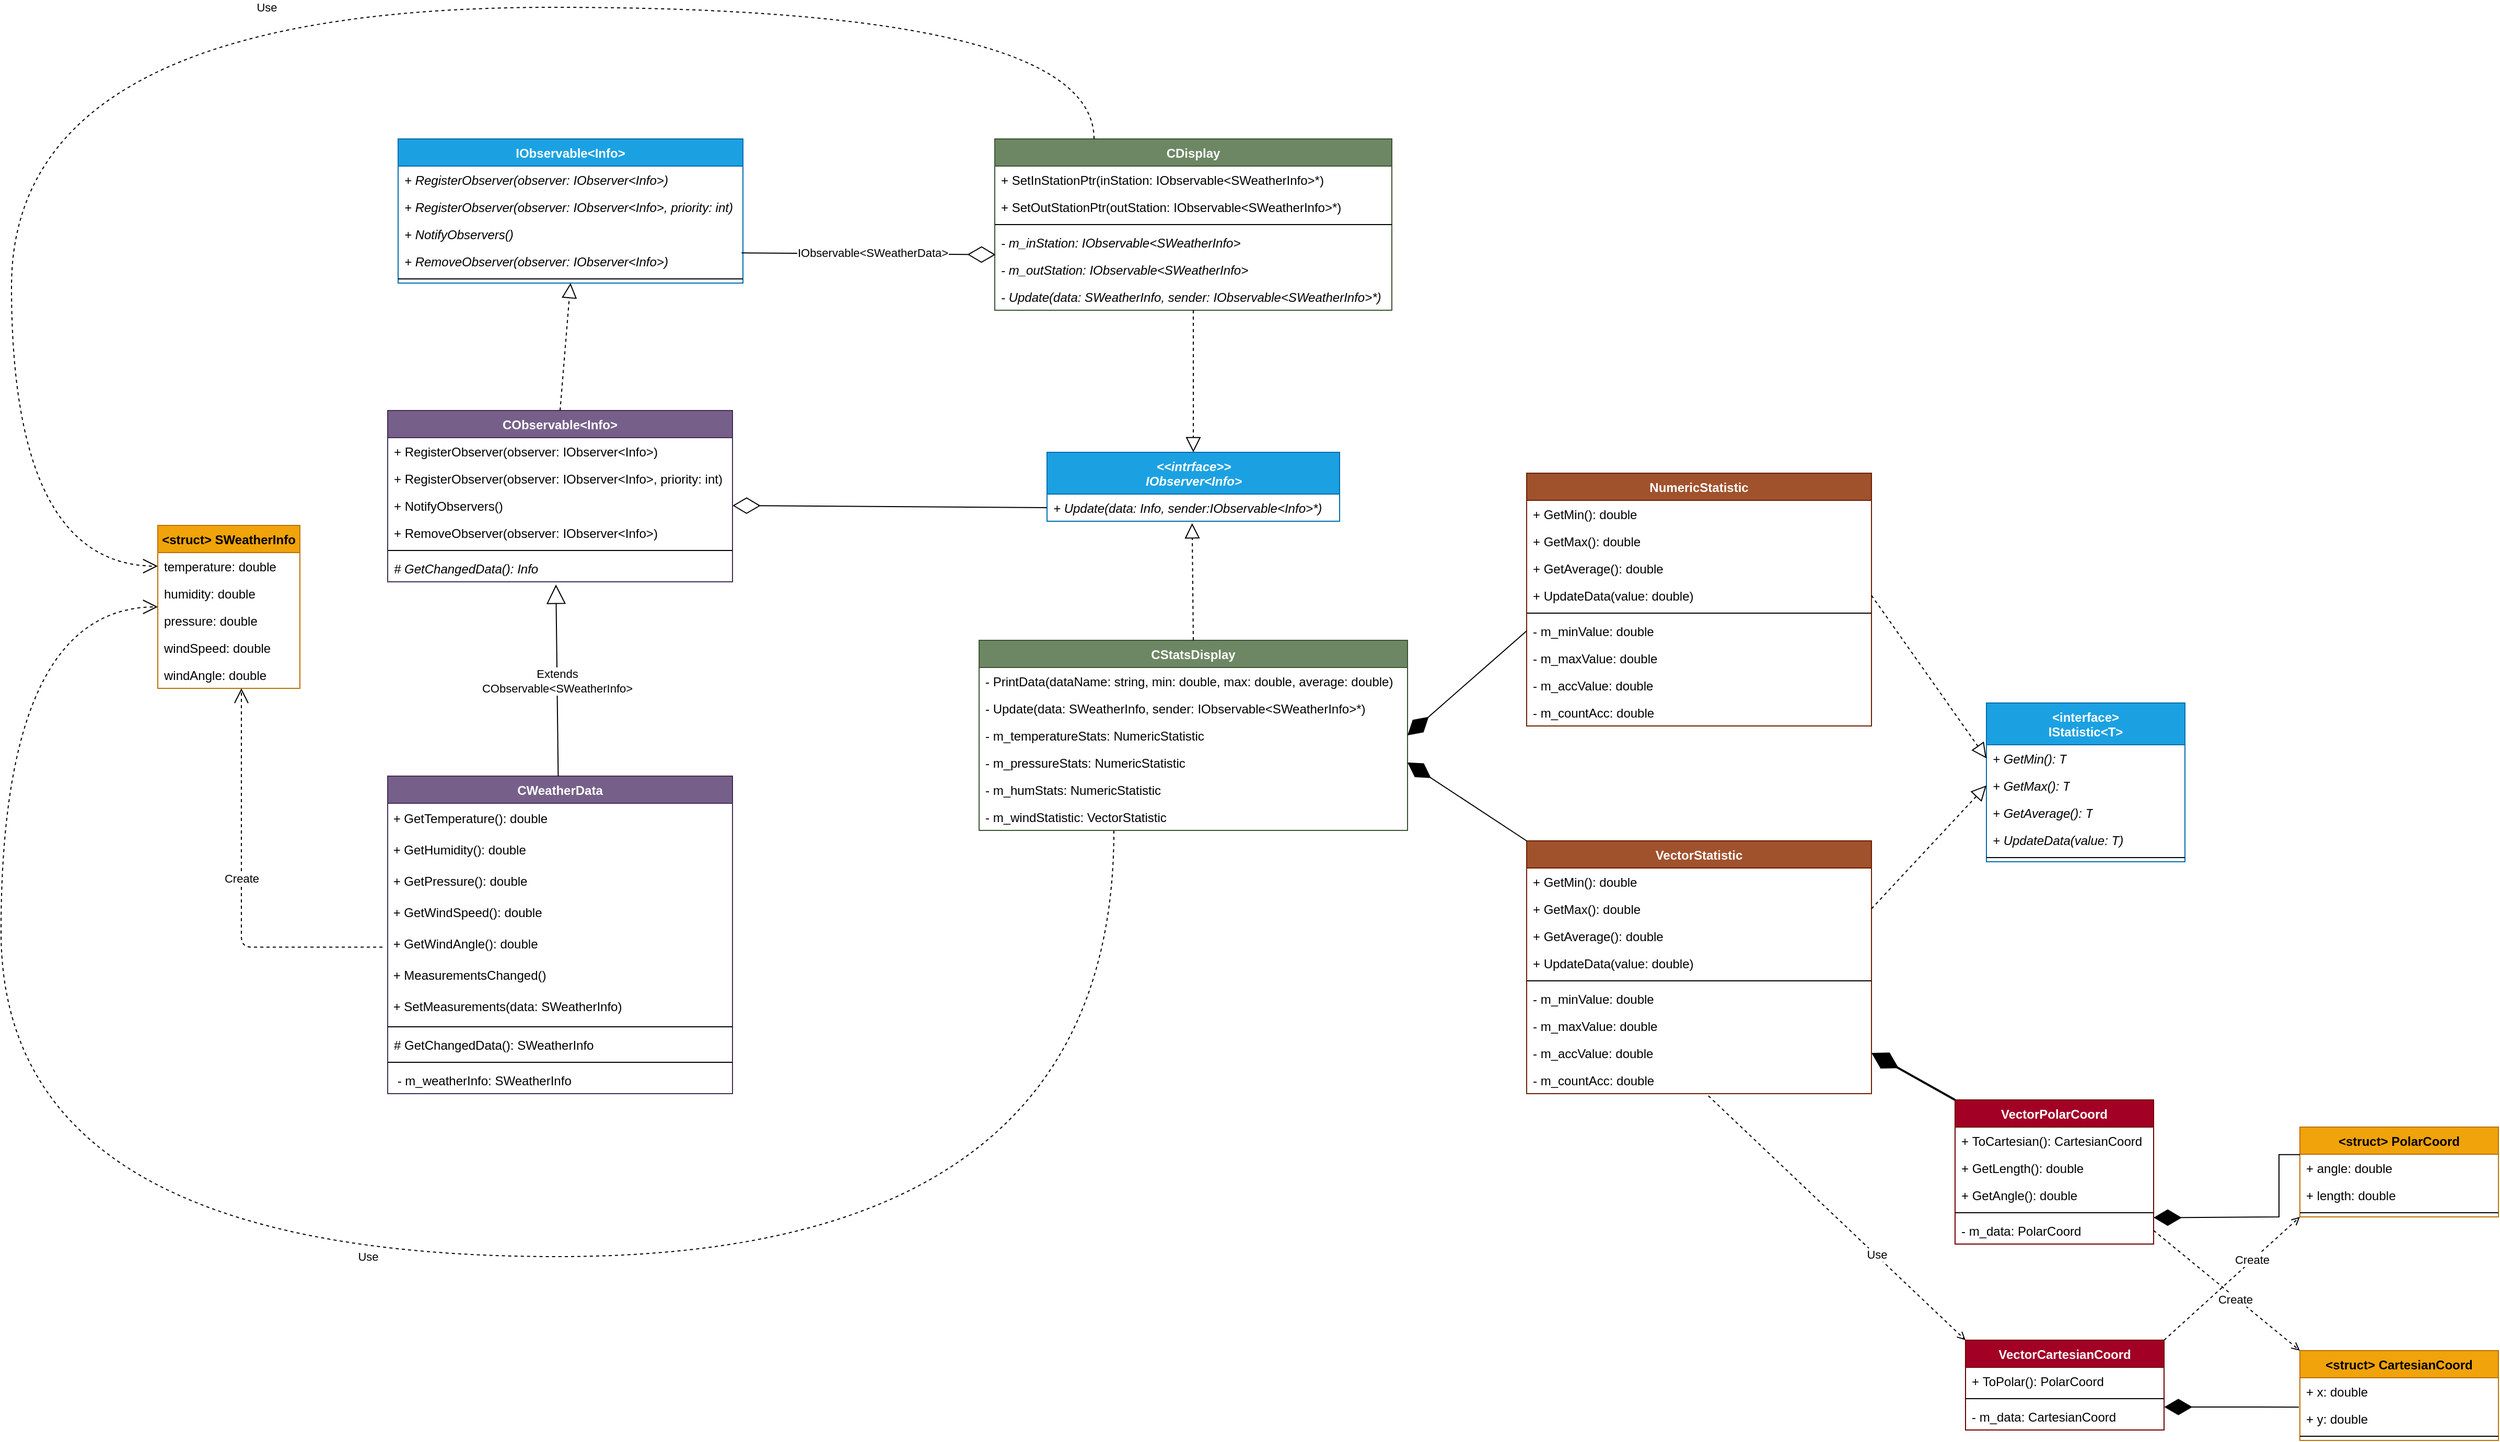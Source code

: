<mxfile version="22.0.2" type="device">
  <diagram id="C5RBs43oDa-KdzZeNtuy" name="Page-1">
    <mxGraphModel dx="3787" dy="1780" grid="0" gridSize="10" guides="1" tooltips="1" connect="1" arrows="1" fold="1" page="1" pageScale="1" pageWidth="827" pageHeight="1169" math="0" shadow="0">
      <root>
        <mxCell id="WIyWlLk6GJQsqaUBKTNV-0" />
        <mxCell id="WIyWlLk6GJQsqaUBKTNV-1" parent="WIyWlLk6GJQsqaUBKTNV-0" />
        <mxCell id="-QvpVgwn_wyDMSdZCjgn-0" value="&lt;span&gt;&amp;lt;&amp;lt;intrface&amp;gt;&amp;gt;&lt;br&gt;IObserver&amp;lt;Info&amp;gt;&lt;/span&gt;" style="swimlane;fontStyle=3;align=center;verticalAlign=top;childLayout=stackLayout;horizontal=1;startSize=40;horizontalStack=0;resizeParent=1;resizeParentMax=0;resizeLast=0;collapsible=1;marginBottom=0;html=1;fillColor=#1ba1e2;fontColor=#ffffff;strokeColor=#006EAF;" parent="WIyWlLk6GJQsqaUBKTNV-1" vertex="1">
          <mxGeometry x="911" y="450" width="280" height="66" as="geometry" />
        </mxCell>
        <mxCell id="-QvpVgwn_wyDMSdZCjgn-1" value="+ Update(data: Info, sender:IObservable&lt;Info&gt;*)" style="text;strokeColor=none;fillColor=none;align=left;verticalAlign=top;spacingLeft=4;spacingRight=4;overflow=hidden;rotatable=0;points=[[0,0.5],[1,0.5]];portConstraint=eastwest;fontStyle=2" parent="-QvpVgwn_wyDMSdZCjgn-0" vertex="1">
          <mxGeometry y="40" width="280" height="26" as="geometry" />
        </mxCell>
        <mxCell id="-QvpVgwn_wyDMSdZCjgn-2" value="" style="endArrow=none;endFill=0;endSize=24;html=1;exitX=1;exitY=0.5;exitDx=0;exitDy=0;entryX=0;entryY=0.5;entryDx=0;entryDy=0;startArrow=diamondThin;startFill=0;startSize=24;" parent="WIyWlLk6GJQsqaUBKTNV-1" source="-QvpVgwn_wyDMSdZCjgn-38" target="-QvpVgwn_wyDMSdZCjgn-1" edge="1">
          <mxGeometry width="160" relative="1" as="geometry">
            <mxPoint x="720" y="530" as="sourcePoint" />
            <mxPoint x="680" y="400" as="targetPoint" />
          </mxGeometry>
        </mxCell>
        <mxCell id="-QvpVgwn_wyDMSdZCjgn-7" value="&lt;struct&gt; SWeatherInfo" style="swimlane;fontStyle=1;align=center;verticalAlign=top;childLayout=stackLayout;horizontal=1;startSize=26;horizontalStack=0;resizeParent=1;resizeParentMax=0;resizeLast=0;collapsible=1;marginBottom=0;fillColor=#f0a30a;fontColor=#000000;strokeColor=#BD7000;" parent="WIyWlLk6GJQsqaUBKTNV-1" vertex="1">
          <mxGeometry x="60" y="520" width="136" height="156" as="geometry" />
        </mxCell>
        <mxCell id="-QvpVgwn_wyDMSdZCjgn-8" value="temperature: double" style="text;strokeColor=none;fillColor=none;align=left;verticalAlign=top;spacingLeft=4;spacingRight=4;overflow=hidden;rotatable=0;points=[[0,0.5],[1,0.5]];portConstraint=eastwest;html=1;" parent="-QvpVgwn_wyDMSdZCjgn-7" vertex="1">
          <mxGeometry y="26" width="136" height="26" as="geometry" />
        </mxCell>
        <mxCell id="6A5h89jzJw7sgmuBza4K-0" value="humidity: double" style="text;strokeColor=none;fillColor=none;align=left;verticalAlign=top;spacingLeft=4;spacingRight=4;overflow=hidden;rotatable=0;points=[[0,0.5],[1,0.5]];portConstraint=eastwest;html=1;" parent="-QvpVgwn_wyDMSdZCjgn-7" vertex="1">
          <mxGeometry y="52" width="136" height="26" as="geometry" />
        </mxCell>
        <mxCell id="6A5h89jzJw7sgmuBza4K-1" value="pressure: double" style="text;strokeColor=none;fillColor=none;align=left;verticalAlign=top;spacingLeft=4;spacingRight=4;overflow=hidden;rotatable=0;points=[[0,0.5],[1,0.5]];portConstraint=eastwest;html=1;" parent="-QvpVgwn_wyDMSdZCjgn-7" vertex="1">
          <mxGeometry y="78" width="136" height="26" as="geometry" />
        </mxCell>
        <mxCell id="6A5h89jzJw7sgmuBza4K-2" value="windSpeed: double" style="text;strokeColor=none;fillColor=none;align=left;verticalAlign=top;spacingLeft=4;spacingRight=4;overflow=hidden;rotatable=0;points=[[0,0.5],[1,0.5]];portConstraint=eastwest;html=1;" parent="-QvpVgwn_wyDMSdZCjgn-7" vertex="1">
          <mxGeometry y="104" width="136" height="26" as="geometry" />
        </mxCell>
        <mxCell id="6A5h89jzJw7sgmuBza4K-3" value="windAngle: double" style="text;strokeColor=none;fillColor=none;align=left;verticalAlign=top;spacingLeft=4;spacingRight=4;overflow=hidden;rotatable=0;points=[[0,0.5],[1,0.5]];portConstraint=eastwest;html=1;" parent="-QvpVgwn_wyDMSdZCjgn-7" vertex="1">
          <mxGeometry y="130" width="136" height="26" as="geometry" />
        </mxCell>
        <mxCell id="-QvpVgwn_wyDMSdZCjgn-13" value="IObservable&lt;Info&gt;" style="swimlane;fontStyle=1;align=center;verticalAlign=top;childLayout=stackLayout;horizontal=1;startSize=26;horizontalStack=0;resizeParent=1;resizeParentMax=0;resizeLast=0;collapsible=1;marginBottom=0;fillColor=#1ba1e2;fontColor=#ffffff;strokeColor=#006EAF;" parent="WIyWlLk6GJQsqaUBKTNV-1" vertex="1">
          <mxGeometry x="290" y="150" width="330" height="138" as="geometry" />
        </mxCell>
        <mxCell id="-QvpVgwn_wyDMSdZCjgn-33" value="+ RegisterObserver(observer:&amp;nbsp;IObserver&amp;lt;Info&amp;gt;)" style="text;strokeColor=none;fillColor=none;align=left;verticalAlign=top;spacingLeft=4;spacingRight=4;overflow=hidden;rotatable=0;points=[[0,0.5],[1,0.5]];portConstraint=eastwest;html=1;fontStyle=2" parent="-QvpVgwn_wyDMSdZCjgn-13" vertex="1">
          <mxGeometry y="26" width="330" height="26" as="geometry" />
        </mxCell>
        <mxCell id="-QvpVgwn_wyDMSdZCjgn-14" value="+ RegisterObserver(observer: IObserver&amp;lt;Info&amp;gt;, priority: int)" style="text;strokeColor=none;fillColor=none;align=left;verticalAlign=top;spacingLeft=4;spacingRight=4;overflow=hidden;rotatable=0;points=[[0,0.5],[1,0.5]];portConstraint=eastwest;html=1;fontStyle=2" parent="-QvpVgwn_wyDMSdZCjgn-13" vertex="1">
          <mxGeometry y="52" width="330" height="26" as="geometry" />
        </mxCell>
        <mxCell id="-QvpVgwn_wyDMSdZCjgn-34" value="+ NotifyObservers()" style="text;strokeColor=none;fillColor=none;align=left;verticalAlign=top;spacingLeft=4;spacingRight=4;overflow=hidden;rotatable=0;points=[[0,0.5],[1,0.5]];portConstraint=eastwest;html=1;fontStyle=2" parent="-QvpVgwn_wyDMSdZCjgn-13" vertex="1">
          <mxGeometry y="78" width="330" height="26" as="geometry" />
        </mxCell>
        <mxCell id="-QvpVgwn_wyDMSdZCjgn-15" value="+ RemoveObserver(observer: IObserver&amp;lt;Info&amp;gt;)" style="text;strokeColor=none;fillColor=none;align=left;verticalAlign=top;spacingLeft=4;spacingRight=4;overflow=hidden;rotatable=0;points=[[0,0.5],[1,0.5]];portConstraint=eastwest;html=1;fontStyle=2" parent="-QvpVgwn_wyDMSdZCjgn-13" vertex="1">
          <mxGeometry y="104" width="330" height="26" as="geometry" />
        </mxCell>
        <mxCell id="-QvpVgwn_wyDMSdZCjgn-16" value="" style="line;strokeWidth=1;fillColor=none;align=left;verticalAlign=middle;spacingTop=-1;spacingLeft=3;spacingRight=3;rotatable=0;labelPosition=right;points=[];portConstraint=eastwest;html=1;" parent="-QvpVgwn_wyDMSdZCjgn-13" vertex="1">
          <mxGeometry y="130" width="330" height="8" as="geometry" />
        </mxCell>
        <mxCell id="-QvpVgwn_wyDMSdZCjgn-18" value="Create" style="endArrow=open;endSize=12;dashed=1;html=1;exitX=-0.015;exitY=0.593;exitDx=0;exitDy=0;exitPerimeter=0;edgeStyle=elbowEdgeStyle;" parent="WIyWlLk6GJQsqaUBKTNV-1" source="6A5h89jzJw7sgmuBza4K-12" target="-QvpVgwn_wyDMSdZCjgn-7" edge="1">
          <mxGeometry x="0.048" width="160" relative="1" as="geometry">
            <mxPoint x="755" y="950" as="sourcePoint" />
            <mxPoint x="750" y="930" as="targetPoint" />
            <Array as="points">
              <mxPoint x="140" y="850" />
            </Array>
            <mxPoint as="offset" />
          </mxGeometry>
        </mxCell>
        <mxCell id="-QvpVgwn_wyDMSdZCjgn-19" value="Use" style="endArrow=open;endSize=12;dashed=1;html=1;edgeStyle=orthogonalEdgeStyle;curved=1;" parent="WIyWlLk6GJQsqaUBKTNV-1" source="6A5h89jzJw7sgmuBza4K-46" target="-QvpVgwn_wyDMSdZCjgn-7" edge="1">
          <mxGeometry width="160" relative="1" as="geometry">
            <mxPoint x="810" y="960" as="sourcePoint" />
            <mxPoint x="719.647" y="990" as="targetPoint" />
            <Array as="points">
              <mxPoint x="975" y="1220" />
              <mxPoint x="-90" y="1220" />
              <mxPoint x="-90" y="598" />
            </Array>
          </mxGeometry>
        </mxCell>
        <mxCell id="-QvpVgwn_wyDMSdZCjgn-20" value="CWeatherData" style="swimlane;fontStyle=1;align=center;verticalAlign=top;childLayout=stackLayout;horizontal=1;startSize=26;horizontalStack=0;resizeParent=1;resizeParentMax=0;resizeLast=0;collapsible=1;marginBottom=0;fillColor=#76608a;fontColor=#ffffff;strokeColor=#432D57;" parent="WIyWlLk6GJQsqaUBKTNV-1" vertex="1">
          <mxGeometry x="280" y="760" width="330" height="304" as="geometry" />
        </mxCell>
        <mxCell id="6A5h89jzJw7sgmuBza4K-5" value="&amp;nbsp;+ GetTemperature(): double" style="text;html=1;align=left;verticalAlign=middle;resizable=0;points=[];autosize=1;strokeColor=none;fillColor=none;" parent="-QvpVgwn_wyDMSdZCjgn-20" vertex="1">
          <mxGeometry y="26" width="330" height="30" as="geometry" />
        </mxCell>
        <mxCell id="6A5h89jzJw7sgmuBza4K-9" value="&amp;nbsp;+ GetHumidity(): double" style="text;html=1;align=left;verticalAlign=middle;resizable=0;points=[];autosize=1;strokeColor=none;fillColor=none;" parent="-QvpVgwn_wyDMSdZCjgn-20" vertex="1">
          <mxGeometry y="56" width="330" height="30" as="geometry" />
        </mxCell>
        <mxCell id="6A5h89jzJw7sgmuBza4K-10" value="&amp;nbsp;+ GetPressure(): double" style="text;html=1;align=left;verticalAlign=middle;resizable=0;points=[];autosize=1;strokeColor=none;fillColor=none;" parent="-QvpVgwn_wyDMSdZCjgn-20" vertex="1">
          <mxGeometry y="86" width="330" height="30" as="geometry" />
        </mxCell>
        <mxCell id="6A5h89jzJw7sgmuBza4K-11" value="&amp;nbsp;+ GetWindSpeed(): double" style="text;html=1;align=left;verticalAlign=middle;resizable=0;points=[];autosize=1;strokeColor=none;fillColor=none;" parent="-QvpVgwn_wyDMSdZCjgn-20" vertex="1">
          <mxGeometry y="116" width="330" height="30" as="geometry" />
        </mxCell>
        <mxCell id="6A5h89jzJw7sgmuBza4K-12" value="&amp;nbsp;+ GetWindAngle(): double" style="text;html=1;align=left;verticalAlign=middle;resizable=0;points=[];autosize=1;strokeColor=none;fillColor=none;" parent="-QvpVgwn_wyDMSdZCjgn-20" vertex="1">
          <mxGeometry y="146" width="330" height="30" as="geometry" />
        </mxCell>
        <mxCell id="6A5h89jzJw7sgmuBza4K-13" value="&amp;nbsp;+ MeasurementsChanged()" style="text;html=1;align=left;verticalAlign=middle;resizable=0;points=[];autosize=1;strokeColor=none;fillColor=none;" parent="-QvpVgwn_wyDMSdZCjgn-20" vertex="1">
          <mxGeometry y="176" width="330" height="30" as="geometry" />
        </mxCell>
        <mxCell id="6A5h89jzJw7sgmuBza4K-14" value="&amp;nbsp;+ SetMeasurements(data: SWeatherInfo)" style="text;html=1;align=left;verticalAlign=middle;resizable=0;points=[];autosize=1;strokeColor=none;fillColor=none;" parent="-QvpVgwn_wyDMSdZCjgn-20" vertex="1">
          <mxGeometry y="206" width="330" height="30" as="geometry" />
        </mxCell>
        <mxCell id="6A5h89jzJw7sgmuBza4K-15" value="" style="line;strokeWidth=1;fillColor=none;align=left;verticalAlign=middle;spacingTop=-1;spacingLeft=3;spacingRight=3;rotatable=0;labelPosition=right;points=[];portConstraint=eastwest;html=1;" parent="-QvpVgwn_wyDMSdZCjgn-20" vertex="1">
          <mxGeometry y="236" width="330" height="8" as="geometry" />
        </mxCell>
        <mxCell id="6A5h89jzJw7sgmuBza4K-16" value="# GetChangedData(): SWeatherInfo" style="text;strokeColor=none;fillColor=none;align=left;verticalAlign=top;spacingLeft=4;spacingRight=4;overflow=hidden;rotatable=0;points=[[0,0.5],[1,0.5]];portConstraint=eastwest;html=1;fontStyle=0" parent="-QvpVgwn_wyDMSdZCjgn-20" vertex="1">
          <mxGeometry y="244" width="330" height="26" as="geometry" />
        </mxCell>
        <mxCell id="6A5h89jzJw7sgmuBza4K-17" value="" style="line;strokeWidth=1;fillColor=none;align=left;verticalAlign=middle;spacingTop=-1;spacingLeft=3;spacingRight=3;rotatable=0;labelPosition=right;points=[];portConstraint=eastwest;html=1;" parent="-QvpVgwn_wyDMSdZCjgn-20" vertex="1">
          <mxGeometry y="270" width="330" height="8" as="geometry" />
        </mxCell>
        <mxCell id="6A5h89jzJw7sgmuBza4K-18" value="&amp;nbsp;- m_weatherInfo: SWeatherInfo" style="text;strokeColor=none;fillColor=none;align=left;verticalAlign=top;spacingLeft=4;spacingRight=4;overflow=hidden;rotatable=0;points=[[0,0.5],[1,0.5]];portConstraint=eastwest;html=1;fontStyle=0" parent="-QvpVgwn_wyDMSdZCjgn-20" vertex="1">
          <mxGeometry y="278" width="330" height="26" as="geometry" />
        </mxCell>
        <mxCell id="-QvpVgwn_wyDMSdZCjgn-25" value="Extends&lt;br&gt;CObservable&amp;lt;SWeatherInfo&amp;gt;" style="endArrow=block;endSize=16;endFill=0;html=1;entryX=0.488;entryY=1.1;entryDx=0;entryDy=0;entryPerimeter=0;" parent="WIyWlLk6GJQsqaUBKTNV-1" source="-QvpVgwn_wyDMSdZCjgn-20" target="-QvpVgwn_wyDMSdZCjgn-43" edge="1">
          <mxGeometry width="160" relative="1" as="geometry">
            <mxPoint x="-70" y="740" as="sourcePoint" />
            <mxPoint x="418.431" y="674" as="targetPoint" />
          </mxGeometry>
        </mxCell>
        <mxCell id="-QvpVgwn_wyDMSdZCjgn-28" value="CDisplay" style="swimlane;fontStyle=1;align=center;verticalAlign=top;childLayout=stackLayout;horizontal=1;startSize=26;horizontalStack=0;resizeParent=1;resizeParentMax=0;resizeLast=0;collapsible=1;marginBottom=0;fillColor=#6d8764;fontColor=#ffffff;strokeColor=#3A5431;" parent="WIyWlLk6GJQsqaUBKTNV-1" vertex="1">
          <mxGeometry x="861" y="150" width="380" height="164" as="geometry" />
        </mxCell>
        <mxCell id="6A5h89jzJw7sgmuBza4K-19" value="+ SetInStationPtr(inStation: IObservable&amp;lt;SWeatherInfo&amp;gt;*)" style="text;strokeColor=none;fillColor=none;align=left;verticalAlign=top;spacingLeft=4;spacingRight=4;overflow=hidden;rotatable=0;points=[[0,0.5],[1,0.5]];portConstraint=eastwest;html=1;fontStyle=0" parent="-QvpVgwn_wyDMSdZCjgn-28" vertex="1">
          <mxGeometry y="26" width="380" height="26" as="geometry" />
        </mxCell>
        <mxCell id="6A5h89jzJw7sgmuBza4K-27" value="+ SetOutStationPtr(outStation: IObservable&amp;lt;SWeatherInfo&amp;gt;*)" style="text;strokeColor=none;fillColor=none;align=left;verticalAlign=top;spacingLeft=4;spacingRight=4;overflow=hidden;rotatable=0;points=[[0,0.5],[1,0.5]];portConstraint=eastwest;html=1;fontStyle=0" parent="-QvpVgwn_wyDMSdZCjgn-28" vertex="1">
          <mxGeometry y="52" width="380" height="26" as="geometry" />
        </mxCell>
        <mxCell id="6A5h89jzJw7sgmuBza4K-20" value="" style="line;strokeWidth=1;fillColor=none;align=left;verticalAlign=middle;spacingTop=-1;spacingLeft=3;spacingRight=3;rotatable=0;labelPosition=right;points=[];portConstraint=eastwest;html=1;" parent="-QvpVgwn_wyDMSdZCjgn-28" vertex="1">
          <mxGeometry y="78" width="380" height="8" as="geometry" />
        </mxCell>
        <mxCell id="6A5h89jzJw7sgmuBza4K-21" value="- m_inStation: IObservable&amp;lt;SWeatherInfo&amp;gt;" style="text;strokeColor=none;fillColor=none;align=left;verticalAlign=top;spacingLeft=4;spacingRight=4;overflow=hidden;rotatable=0;points=[[0,0.5],[1,0.5]];portConstraint=eastwest;html=1;fontStyle=2" parent="-QvpVgwn_wyDMSdZCjgn-28" vertex="1">
          <mxGeometry y="86" width="380" height="26" as="geometry" />
        </mxCell>
        <mxCell id="6A5h89jzJw7sgmuBza4K-28" value="- m_outStation: IObservable&amp;lt;SWeatherInfo&amp;gt;" style="text;strokeColor=none;fillColor=none;align=left;verticalAlign=top;spacingLeft=4;spacingRight=4;overflow=hidden;rotatable=0;points=[[0,0.5],[1,0.5]];portConstraint=eastwest;html=1;fontStyle=2" parent="-QvpVgwn_wyDMSdZCjgn-28" vertex="1">
          <mxGeometry y="112" width="380" height="26" as="geometry" />
        </mxCell>
        <mxCell id="6A5h89jzJw7sgmuBza4K-29" value="- Update(data: SWeatherInfo, sender: IObservable&amp;lt;SWeatherInfo&amp;gt;*)" style="text;strokeColor=none;fillColor=none;align=left;verticalAlign=top;spacingLeft=4;spacingRight=4;overflow=hidden;rotatable=0;points=[[0,0.5],[1,0.5]];portConstraint=eastwest;html=1;fontStyle=2" parent="-QvpVgwn_wyDMSdZCjgn-28" vertex="1">
          <mxGeometry y="138" width="380" height="26" as="geometry" />
        </mxCell>
        <mxCell id="-QvpVgwn_wyDMSdZCjgn-29" value="" style="endArrow=block;dashed=1;endFill=0;endSize=12;html=1;entryX=0.5;entryY=0;entryDx=0;entryDy=0;" parent="WIyWlLk6GJQsqaUBKTNV-1" source="-QvpVgwn_wyDMSdZCjgn-28" target="-QvpVgwn_wyDMSdZCjgn-0" edge="1">
          <mxGeometry width="160" relative="1" as="geometry">
            <mxPoint x="980" y="437" as="sourcePoint" />
            <mxPoint x="1008.582" y="346" as="targetPoint" />
          </mxGeometry>
        </mxCell>
        <mxCell id="-QvpVgwn_wyDMSdZCjgn-30" value="CStatsDisplay" style="swimlane;fontStyle=1;align=center;verticalAlign=top;childLayout=stackLayout;horizontal=1;startSize=26;horizontalStack=0;resizeParent=1;resizeParentMax=0;resizeLast=0;collapsible=1;marginBottom=0;fillColor=#6d8764;fontColor=#ffffff;strokeColor=#3A5431;" parent="WIyWlLk6GJQsqaUBKTNV-1" vertex="1">
          <mxGeometry x="846" y="630" width="410" height="182" as="geometry" />
        </mxCell>
        <mxCell id="6A5h89jzJw7sgmuBza4K-41" value="- PrintData(dataName: string, min: double, max: double, average: double)" style="text;strokeColor=none;fillColor=none;align=left;verticalAlign=top;spacingLeft=4;spacingRight=4;overflow=hidden;rotatable=0;points=[[0,0.5],[1,0.5]];portConstraint=eastwest;fontStyle=0" parent="-QvpVgwn_wyDMSdZCjgn-30" vertex="1">
          <mxGeometry y="26" width="410" height="26" as="geometry" />
        </mxCell>
        <mxCell id="6A5h89jzJw7sgmuBza4K-42" value="- Update(data: SWeatherInfo, sender: IObservable&lt;SWeatherInfo&gt;*)" style="text;strokeColor=none;fillColor=none;align=left;verticalAlign=top;spacingLeft=4;spacingRight=4;overflow=hidden;rotatable=0;points=[[0,0.5],[1,0.5]];portConstraint=eastwest;fontStyle=0" parent="-QvpVgwn_wyDMSdZCjgn-30" vertex="1">
          <mxGeometry y="52" width="410" height="26" as="geometry" />
        </mxCell>
        <mxCell id="6A5h89jzJw7sgmuBza4K-43" value="- m_temperatureStats: NumericStatistic" style="text;strokeColor=none;fillColor=none;align=left;verticalAlign=top;spacingLeft=4;spacingRight=4;overflow=hidden;rotatable=0;points=[[0,0.5],[1,0.5]];portConstraint=eastwest;fontStyle=0" parent="-QvpVgwn_wyDMSdZCjgn-30" vertex="1">
          <mxGeometry y="78" width="410" height="26" as="geometry" />
        </mxCell>
        <mxCell id="6A5h89jzJw7sgmuBza4K-44" value="- m_pressureStats: NumericStatistic" style="text;strokeColor=none;fillColor=none;align=left;verticalAlign=top;spacingLeft=4;spacingRight=4;overflow=hidden;rotatable=0;points=[[0,0.5],[1,0.5]];portConstraint=eastwest;fontStyle=0" parent="-QvpVgwn_wyDMSdZCjgn-30" vertex="1">
          <mxGeometry y="104" width="410" height="26" as="geometry" />
        </mxCell>
        <mxCell id="6A5h89jzJw7sgmuBza4K-45" value="- m_humStats: NumericStatistic" style="text;strokeColor=none;fillColor=none;align=left;verticalAlign=top;spacingLeft=4;spacingRight=4;overflow=hidden;rotatable=0;points=[[0,0.5],[1,0.5]];portConstraint=eastwest;fontStyle=0" parent="-QvpVgwn_wyDMSdZCjgn-30" vertex="1">
          <mxGeometry y="130" width="410" height="26" as="geometry" />
        </mxCell>
        <mxCell id="6A5h89jzJw7sgmuBza4K-46" value="- m_windStatistic: VectorStatistic" style="text;strokeColor=none;fillColor=none;align=left;verticalAlign=top;spacingLeft=4;spacingRight=4;overflow=hidden;rotatable=0;points=[[0,0.5],[1,0.5]];portConstraint=eastwest;fontStyle=0" parent="-QvpVgwn_wyDMSdZCjgn-30" vertex="1">
          <mxGeometry y="156" width="410" height="26" as="geometry" />
        </mxCell>
        <mxCell id="-QvpVgwn_wyDMSdZCjgn-35" value="CObservable&lt;Info&gt;" style="swimlane;fontStyle=1;align=center;verticalAlign=top;childLayout=stackLayout;horizontal=1;startSize=26;horizontalStack=0;resizeParent=1;resizeParentMax=0;resizeLast=0;collapsible=1;marginBottom=0;fillColor=#76608a;fontColor=#ffffff;strokeColor=#432D57;" parent="WIyWlLk6GJQsqaUBKTNV-1" vertex="1">
          <mxGeometry x="280" y="410" width="330" height="164" as="geometry" />
        </mxCell>
        <mxCell id="-QvpVgwn_wyDMSdZCjgn-36" value="+ RegisterObserver(observer:&amp;nbsp;IObserver&amp;lt;Info&amp;gt;)" style="text;strokeColor=none;fillColor=none;align=left;verticalAlign=top;spacingLeft=4;spacingRight=4;overflow=hidden;rotatable=0;points=[[0,0.5],[1,0.5]];portConstraint=eastwest;html=1;fontStyle=0" parent="-QvpVgwn_wyDMSdZCjgn-35" vertex="1">
          <mxGeometry y="26" width="330" height="26" as="geometry" />
        </mxCell>
        <mxCell id="-QvpVgwn_wyDMSdZCjgn-37" value="+ RegisterObserver(observer: IObserver&amp;lt;Info&amp;gt;, priority: int)" style="text;strokeColor=none;fillColor=none;align=left;verticalAlign=top;spacingLeft=4;spacingRight=4;overflow=hidden;rotatable=0;points=[[0,0.5],[1,0.5]];portConstraint=eastwest;html=1;fontStyle=0" parent="-QvpVgwn_wyDMSdZCjgn-35" vertex="1">
          <mxGeometry y="52" width="330" height="26" as="geometry" />
        </mxCell>
        <mxCell id="-QvpVgwn_wyDMSdZCjgn-38" value="+ NotifyObservers()" style="text;strokeColor=none;fillColor=none;align=left;verticalAlign=top;spacingLeft=4;spacingRight=4;overflow=hidden;rotatable=0;points=[[0,0.5],[1,0.5]];portConstraint=eastwest;html=1;fontStyle=0" parent="-QvpVgwn_wyDMSdZCjgn-35" vertex="1">
          <mxGeometry y="78" width="330" height="26" as="geometry" />
        </mxCell>
        <mxCell id="-QvpVgwn_wyDMSdZCjgn-39" value="+ RemoveObserver(observer: IObserver&amp;lt;Info&amp;gt;)" style="text;strokeColor=none;fillColor=none;align=left;verticalAlign=top;spacingLeft=4;spacingRight=4;overflow=hidden;rotatable=0;points=[[0,0.5],[1,0.5]];portConstraint=eastwest;html=1;fontStyle=0" parent="-QvpVgwn_wyDMSdZCjgn-35" vertex="1">
          <mxGeometry y="104" width="330" height="26" as="geometry" />
        </mxCell>
        <mxCell id="-QvpVgwn_wyDMSdZCjgn-40" value="" style="line;strokeWidth=1;fillColor=none;align=left;verticalAlign=middle;spacingTop=-1;spacingLeft=3;spacingRight=3;rotatable=0;labelPosition=right;points=[];portConstraint=eastwest;html=1;" parent="-QvpVgwn_wyDMSdZCjgn-35" vertex="1">
          <mxGeometry y="130" width="330" height="8" as="geometry" />
        </mxCell>
        <mxCell id="-QvpVgwn_wyDMSdZCjgn-43" value="# GetChangedData(): Info" style="text;strokeColor=none;fillColor=none;align=left;verticalAlign=top;spacingLeft=4;spacingRight=4;overflow=hidden;rotatable=0;points=[[0,0.5],[1,0.5]];portConstraint=eastwest;html=1;fontStyle=2" parent="-QvpVgwn_wyDMSdZCjgn-35" vertex="1">
          <mxGeometry y="138" width="330" height="26" as="geometry" />
        </mxCell>
        <mxCell id="-QvpVgwn_wyDMSdZCjgn-41" value="" style="endArrow=block;dashed=1;endFill=0;endSize=12;html=1;entryX=0.5;entryY=1;entryDx=0;entryDy=0;exitX=0.5;exitY=0;exitDx=0;exitDy=0;" parent="WIyWlLk6GJQsqaUBKTNV-1" source="-QvpVgwn_wyDMSdZCjgn-35" target="-QvpVgwn_wyDMSdZCjgn-13" edge="1">
          <mxGeometry width="160" relative="1" as="geometry">
            <mxPoint x="490" y="437" as="sourcePoint" />
            <mxPoint x="526" y="287" as="targetPoint" />
          </mxGeometry>
        </mxCell>
        <mxCell id="6A5h89jzJw7sgmuBza4K-30" value="" style="endArrow=none;endFill=0;endSize=24;html=1;exitX=0.002;exitY=0.954;exitDx=0;exitDy=0;entryX=0.996;entryY=0.199;entryDx=0;entryDy=0;exitPerimeter=0;startArrow=diamondThin;startFill=0;startSize=24;entryPerimeter=0;" parent="WIyWlLk6GJQsqaUBKTNV-1" source="6A5h89jzJw7sgmuBza4K-21" target="-QvpVgwn_wyDMSdZCjgn-15" edge="1">
          <mxGeometry width="160" relative="1" as="geometry">
            <mxPoint x="620" y="511" as="sourcePoint" />
            <mxPoint x="890" y="343" as="targetPoint" />
          </mxGeometry>
        </mxCell>
        <mxCell id="6A5h89jzJw7sgmuBza4K-34" value="IObservable&amp;lt;SWeatherData&amp;gt;" style="edgeLabel;html=1;align=center;verticalAlign=middle;resizable=0;points=[];" parent="6A5h89jzJw7sgmuBza4K-30" vertex="1" connectable="0">
          <mxGeometry x="-0.031" relative="1" as="geometry">
            <mxPoint y="-1" as="offset" />
          </mxGeometry>
        </mxCell>
        <mxCell id="6A5h89jzJw7sgmuBza4K-37" value="" style="endArrow=block;dashed=1;endFill=0;endSize=12;html=1;entryX=0.496;entryY=1.074;entryDx=0;entryDy=0;entryPerimeter=0;exitX=0.5;exitY=0;exitDx=0;exitDy=0;" parent="WIyWlLk6GJQsqaUBKTNV-1" source="-QvpVgwn_wyDMSdZCjgn-30" target="-QvpVgwn_wyDMSdZCjgn-1" edge="1">
          <mxGeometry width="160" relative="1" as="geometry">
            <mxPoint x="1061" y="324" as="sourcePoint" />
            <mxPoint x="1061" y="460" as="targetPoint" />
          </mxGeometry>
        </mxCell>
        <mxCell id="6A5h89jzJw7sgmuBza4K-47" value="&lt;interface&gt;&#xa;IStatistic&lt;T&gt;" style="swimlane;fontStyle=1;align=center;verticalAlign=top;childLayout=stackLayout;horizontal=1;startSize=40;horizontalStack=0;resizeParent=1;resizeParentMax=0;resizeLast=0;collapsible=1;marginBottom=0;fillColor=#1ba1e2;fontColor=#ffffff;strokeColor=#006EAF;" parent="WIyWlLk6GJQsqaUBKTNV-1" vertex="1">
          <mxGeometry x="1810" y="690" width="190" height="152" as="geometry" />
        </mxCell>
        <mxCell id="6A5h89jzJw7sgmuBza4K-48" value="+ GetMin(): T" style="text;strokeColor=none;fillColor=none;align=left;verticalAlign=top;spacingLeft=4;spacingRight=4;overflow=hidden;rotatable=0;points=[[0,0.5],[1,0.5]];portConstraint=eastwest;html=1;fontStyle=2" parent="6A5h89jzJw7sgmuBza4K-47" vertex="1">
          <mxGeometry y="40" width="190" height="26" as="geometry" />
        </mxCell>
        <mxCell id="6A5h89jzJw7sgmuBza4K-49" value="+ GetMax(): T" style="text;strokeColor=none;fillColor=none;align=left;verticalAlign=top;spacingLeft=4;spacingRight=4;overflow=hidden;rotatable=0;points=[[0,0.5],[1,0.5]];portConstraint=eastwest;html=1;fontStyle=2" parent="6A5h89jzJw7sgmuBza4K-47" vertex="1">
          <mxGeometry y="66" width="190" height="26" as="geometry" />
        </mxCell>
        <mxCell id="6A5h89jzJw7sgmuBza4K-50" value="+ GetAverage(): T" style="text;strokeColor=none;fillColor=none;align=left;verticalAlign=top;spacingLeft=4;spacingRight=4;overflow=hidden;rotatable=0;points=[[0,0.5],[1,0.5]];portConstraint=eastwest;html=1;fontStyle=2" parent="6A5h89jzJw7sgmuBza4K-47" vertex="1">
          <mxGeometry y="92" width="190" height="26" as="geometry" />
        </mxCell>
        <mxCell id="6A5h89jzJw7sgmuBza4K-51" value="+ UpdateData(value: T)" style="text;strokeColor=none;fillColor=none;align=left;verticalAlign=top;spacingLeft=4;spacingRight=4;overflow=hidden;rotatable=0;points=[[0,0.5],[1,0.5]];portConstraint=eastwest;html=1;fontStyle=2" parent="6A5h89jzJw7sgmuBza4K-47" vertex="1">
          <mxGeometry y="118" width="190" height="26" as="geometry" />
        </mxCell>
        <mxCell id="6A5h89jzJw7sgmuBza4K-52" value="" style="line;strokeWidth=1;fillColor=none;align=left;verticalAlign=middle;spacingTop=-1;spacingLeft=3;spacingRight=3;rotatable=0;labelPosition=right;points=[];portConstraint=eastwest;html=1;" parent="6A5h89jzJw7sgmuBza4K-47" vertex="1">
          <mxGeometry y="144" width="190" height="8" as="geometry" />
        </mxCell>
        <mxCell id="6A5h89jzJw7sgmuBza4K-53" value="NumericStatistic" style="swimlane;fontStyle=1;align=center;verticalAlign=top;childLayout=stackLayout;horizontal=1;startSize=26;horizontalStack=0;resizeParent=1;resizeParentMax=0;resizeLast=0;collapsible=1;marginBottom=0;fillColor=#a0522d;fontColor=#ffffff;strokeColor=#6D1F00;" parent="WIyWlLk6GJQsqaUBKTNV-1" vertex="1">
          <mxGeometry x="1370" y="470" width="330" height="242" as="geometry" />
        </mxCell>
        <mxCell id="6A5h89jzJw7sgmuBza4K-54" value="+ GetMin(): double" style="text;strokeColor=none;fillColor=none;align=left;verticalAlign=top;spacingLeft=4;spacingRight=4;overflow=hidden;rotatable=0;points=[[0,0.5],[1,0.5]];portConstraint=eastwest;html=1;fontStyle=0" parent="6A5h89jzJw7sgmuBza4K-53" vertex="1">
          <mxGeometry y="26" width="330" height="26" as="geometry" />
        </mxCell>
        <mxCell id="6A5h89jzJw7sgmuBza4K-55" value="+ GetMax(): double" style="text;strokeColor=none;fillColor=none;align=left;verticalAlign=top;spacingLeft=4;spacingRight=4;overflow=hidden;rotatable=0;points=[[0,0.5],[1,0.5]];portConstraint=eastwest;html=1;fontStyle=0" parent="6A5h89jzJw7sgmuBza4K-53" vertex="1">
          <mxGeometry y="52" width="330" height="26" as="geometry" />
        </mxCell>
        <mxCell id="6A5h89jzJw7sgmuBza4K-56" value="+ GetAverage(): double" style="text;strokeColor=none;fillColor=none;align=left;verticalAlign=top;spacingLeft=4;spacingRight=4;overflow=hidden;rotatable=0;points=[[0,0.5],[1,0.5]];portConstraint=eastwest;html=1;fontStyle=0" parent="6A5h89jzJw7sgmuBza4K-53" vertex="1">
          <mxGeometry y="78" width="330" height="26" as="geometry" />
        </mxCell>
        <mxCell id="6A5h89jzJw7sgmuBza4K-57" value="+ UpdateData(value: double)" style="text;strokeColor=none;fillColor=none;align=left;verticalAlign=top;spacingLeft=4;spacingRight=4;overflow=hidden;rotatable=0;points=[[0,0.5],[1,0.5]];portConstraint=eastwest;html=1;fontStyle=0" parent="6A5h89jzJw7sgmuBza4K-53" vertex="1">
          <mxGeometry y="104" width="330" height="26" as="geometry" />
        </mxCell>
        <mxCell id="6A5h89jzJw7sgmuBza4K-58" value="" style="line;strokeWidth=1;fillColor=none;align=left;verticalAlign=middle;spacingTop=-1;spacingLeft=3;spacingRight=3;rotatable=0;labelPosition=right;points=[];portConstraint=eastwest;html=1;" parent="6A5h89jzJw7sgmuBza4K-53" vertex="1">
          <mxGeometry y="130" width="330" height="8" as="geometry" />
        </mxCell>
        <mxCell id="6A5h89jzJw7sgmuBza4K-60" value="- m_minValue: double" style="text;strokeColor=none;fillColor=none;align=left;verticalAlign=top;spacingLeft=4;spacingRight=4;overflow=hidden;rotatable=0;points=[[0,0.5],[1,0.5]];portConstraint=eastwest;html=1;fontStyle=0" parent="6A5h89jzJw7sgmuBza4K-53" vertex="1">
          <mxGeometry y="138" width="330" height="26" as="geometry" />
        </mxCell>
        <mxCell id="6A5h89jzJw7sgmuBza4K-61" value="- m_maxValue: double" style="text;strokeColor=none;fillColor=none;align=left;verticalAlign=top;spacingLeft=4;spacingRight=4;overflow=hidden;rotatable=0;points=[[0,0.5],[1,0.5]];portConstraint=eastwest;html=1;fontStyle=0" parent="6A5h89jzJw7sgmuBza4K-53" vertex="1">
          <mxGeometry y="164" width="330" height="26" as="geometry" />
        </mxCell>
        <mxCell id="6A5h89jzJw7sgmuBza4K-62" value="- m_accValue: double" style="text;strokeColor=none;fillColor=none;align=left;verticalAlign=top;spacingLeft=4;spacingRight=4;overflow=hidden;rotatable=0;points=[[0,0.5],[1,0.5]];portConstraint=eastwest;html=1;fontStyle=0" parent="6A5h89jzJw7sgmuBza4K-53" vertex="1">
          <mxGeometry y="190" width="330" height="26" as="geometry" />
        </mxCell>
        <mxCell id="6A5h89jzJw7sgmuBza4K-63" value="- m_countAcc: double" style="text;strokeColor=none;fillColor=none;align=left;verticalAlign=top;spacingLeft=4;spacingRight=4;overflow=hidden;rotatable=0;points=[[0,0.5],[1,0.5]];portConstraint=eastwest;html=1;fontStyle=0" parent="6A5h89jzJw7sgmuBza4K-53" vertex="1">
          <mxGeometry y="216" width="330" height="26" as="geometry" />
        </mxCell>
        <mxCell id="6A5h89jzJw7sgmuBza4K-65" value="VectorStatistic" style="swimlane;fontStyle=1;align=center;verticalAlign=top;childLayout=stackLayout;horizontal=1;startSize=26;horizontalStack=0;resizeParent=1;resizeParentMax=0;resizeLast=0;collapsible=1;marginBottom=0;fillColor=#a0522d;fontColor=#ffffff;strokeColor=#6D1F00;" parent="WIyWlLk6GJQsqaUBKTNV-1" vertex="1">
          <mxGeometry x="1370" y="822" width="330" height="242" as="geometry" />
        </mxCell>
        <mxCell id="6A5h89jzJw7sgmuBza4K-66" value="+ GetMin(): double" style="text;strokeColor=none;fillColor=none;align=left;verticalAlign=top;spacingLeft=4;spacingRight=4;overflow=hidden;rotatable=0;points=[[0,0.5],[1,0.5]];portConstraint=eastwest;html=1;fontStyle=0" parent="6A5h89jzJw7sgmuBza4K-65" vertex="1">
          <mxGeometry y="26" width="330" height="26" as="geometry" />
        </mxCell>
        <mxCell id="6A5h89jzJw7sgmuBza4K-67" value="+ GetMax(): double" style="text;strokeColor=none;fillColor=none;align=left;verticalAlign=top;spacingLeft=4;spacingRight=4;overflow=hidden;rotatable=0;points=[[0,0.5],[1,0.5]];portConstraint=eastwest;html=1;fontStyle=0" parent="6A5h89jzJw7sgmuBza4K-65" vertex="1">
          <mxGeometry y="52" width="330" height="26" as="geometry" />
        </mxCell>
        <mxCell id="6A5h89jzJw7sgmuBza4K-68" value="+ GetAverage(): double" style="text;strokeColor=none;fillColor=none;align=left;verticalAlign=top;spacingLeft=4;spacingRight=4;overflow=hidden;rotatable=0;points=[[0,0.5],[1,0.5]];portConstraint=eastwest;html=1;fontStyle=0" parent="6A5h89jzJw7sgmuBza4K-65" vertex="1">
          <mxGeometry y="78" width="330" height="26" as="geometry" />
        </mxCell>
        <mxCell id="6A5h89jzJw7sgmuBza4K-69" value="+ UpdateData(value: double)" style="text;strokeColor=none;fillColor=none;align=left;verticalAlign=top;spacingLeft=4;spacingRight=4;overflow=hidden;rotatable=0;points=[[0,0.5],[1,0.5]];portConstraint=eastwest;html=1;fontStyle=0" parent="6A5h89jzJw7sgmuBza4K-65" vertex="1">
          <mxGeometry y="104" width="330" height="26" as="geometry" />
        </mxCell>
        <mxCell id="6A5h89jzJw7sgmuBza4K-70" value="" style="line;strokeWidth=1;fillColor=none;align=left;verticalAlign=middle;spacingTop=-1;spacingLeft=3;spacingRight=3;rotatable=0;labelPosition=right;points=[];portConstraint=eastwest;html=1;" parent="6A5h89jzJw7sgmuBza4K-65" vertex="1">
          <mxGeometry y="130" width="330" height="8" as="geometry" />
        </mxCell>
        <mxCell id="6A5h89jzJw7sgmuBza4K-71" value="- m_minValue: double" style="text;strokeColor=none;fillColor=none;align=left;verticalAlign=top;spacingLeft=4;spacingRight=4;overflow=hidden;rotatable=0;points=[[0,0.5],[1,0.5]];portConstraint=eastwest;html=1;fontStyle=0" parent="6A5h89jzJw7sgmuBza4K-65" vertex="1">
          <mxGeometry y="138" width="330" height="26" as="geometry" />
        </mxCell>
        <mxCell id="6A5h89jzJw7sgmuBza4K-72" value="- m_maxValue: double" style="text;strokeColor=none;fillColor=none;align=left;verticalAlign=top;spacingLeft=4;spacingRight=4;overflow=hidden;rotatable=0;points=[[0,0.5],[1,0.5]];portConstraint=eastwest;html=1;fontStyle=0" parent="6A5h89jzJw7sgmuBza4K-65" vertex="1">
          <mxGeometry y="164" width="330" height="26" as="geometry" />
        </mxCell>
        <mxCell id="6A5h89jzJw7sgmuBza4K-73" value="- m_accValue: double" style="text;strokeColor=none;fillColor=none;align=left;verticalAlign=top;spacingLeft=4;spacingRight=4;overflow=hidden;rotatable=0;points=[[0,0.5],[1,0.5]];portConstraint=eastwest;html=1;fontStyle=0" parent="6A5h89jzJw7sgmuBza4K-65" vertex="1">
          <mxGeometry y="190" width="330" height="26" as="geometry" />
        </mxCell>
        <mxCell id="6A5h89jzJw7sgmuBza4K-74" value="- m_countAcc: double" style="text;strokeColor=none;fillColor=none;align=left;verticalAlign=top;spacingLeft=4;spacingRight=4;overflow=hidden;rotatable=0;points=[[0,0.5],[1,0.5]];portConstraint=eastwest;html=1;fontStyle=0" parent="6A5h89jzJw7sgmuBza4K-65" vertex="1">
          <mxGeometry y="216" width="330" height="26" as="geometry" />
        </mxCell>
        <mxCell id="6A5h89jzJw7sgmuBza4K-75" value="&lt;struct&gt; PolarCoord" style="swimlane;fontStyle=1;align=center;verticalAlign=top;childLayout=stackLayout;horizontal=1;startSize=26;horizontalStack=0;resizeParent=1;resizeParentMax=0;resizeLast=0;collapsible=1;marginBottom=0;fillColor=#f0a30a;fontColor=#000000;strokeColor=#BD7000;" parent="WIyWlLk6GJQsqaUBKTNV-1" vertex="1">
          <mxGeometry x="2110" y="1096" width="190" height="86" as="geometry" />
        </mxCell>
        <mxCell id="6A5h89jzJw7sgmuBza4K-76" value="+ angle: double" style="text;strokeColor=none;fillColor=none;align=left;verticalAlign=top;spacingLeft=4;spacingRight=4;overflow=hidden;rotatable=0;points=[[0,0.5],[1,0.5]];portConstraint=eastwest;html=1;fontStyle=0" parent="6A5h89jzJw7sgmuBza4K-75" vertex="1">
          <mxGeometry y="26" width="190" height="26" as="geometry" />
        </mxCell>
        <mxCell id="6A5h89jzJw7sgmuBza4K-77" value="+ length: double" style="text;strokeColor=none;fillColor=none;align=left;verticalAlign=top;spacingLeft=4;spacingRight=4;overflow=hidden;rotatable=0;points=[[0,0.5],[1,0.5]];portConstraint=eastwest;html=1;fontStyle=0" parent="6A5h89jzJw7sgmuBza4K-75" vertex="1">
          <mxGeometry y="52" width="190" height="26" as="geometry" />
        </mxCell>
        <mxCell id="6A5h89jzJw7sgmuBza4K-80" value="" style="line;strokeWidth=1;fillColor=none;align=left;verticalAlign=middle;spacingTop=-1;spacingLeft=3;spacingRight=3;rotatable=0;labelPosition=right;points=[];portConstraint=eastwest;html=1;" parent="6A5h89jzJw7sgmuBza4K-75" vertex="1">
          <mxGeometry y="78" width="190" height="8" as="geometry" />
        </mxCell>
        <mxCell id="6A5h89jzJw7sgmuBza4K-81" value="&lt;struct&gt; CartesianCoord" style="swimlane;fontStyle=1;align=center;verticalAlign=top;childLayout=stackLayout;horizontal=1;startSize=26;horizontalStack=0;resizeParent=1;resizeParentMax=0;resizeLast=0;collapsible=1;marginBottom=0;fillColor=#f0a30a;fontColor=#000000;strokeColor=#BD7000;" parent="WIyWlLk6GJQsqaUBKTNV-1" vertex="1">
          <mxGeometry x="2110" y="1310" width="190" height="86" as="geometry" />
        </mxCell>
        <mxCell id="6A5h89jzJw7sgmuBza4K-82" value="+ x: double" style="text;strokeColor=none;fillColor=none;align=left;verticalAlign=top;spacingLeft=4;spacingRight=4;overflow=hidden;rotatable=0;points=[[0,0.5],[1,0.5]];portConstraint=eastwest;html=1;fontStyle=0" parent="6A5h89jzJw7sgmuBza4K-81" vertex="1">
          <mxGeometry y="26" width="190" height="26" as="geometry" />
        </mxCell>
        <mxCell id="6A5h89jzJw7sgmuBza4K-83" value="+ y: double" style="text;strokeColor=none;fillColor=none;align=left;verticalAlign=top;spacingLeft=4;spacingRight=4;overflow=hidden;rotatable=0;points=[[0,0.5],[1,0.5]];portConstraint=eastwest;html=1;fontStyle=0" parent="6A5h89jzJw7sgmuBza4K-81" vertex="1">
          <mxGeometry y="52" width="190" height="26" as="geometry" />
        </mxCell>
        <mxCell id="6A5h89jzJw7sgmuBza4K-84" value="" style="line;strokeWidth=1;fillColor=none;align=left;verticalAlign=middle;spacingTop=-1;spacingLeft=3;spacingRight=3;rotatable=0;labelPosition=right;points=[];portConstraint=eastwest;html=1;" parent="6A5h89jzJw7sgmuBza4K-81" vertex="1">
          <mxGeometry y="78" width="190" height="8" as="geometry" />
        </mxCell>
        <mxCell id="6A5h89jzJw7sgmuBza4K-103" style="rounded=0;orthogonalLoop=1;jettySize=auto;html=1;exitX=1;exitY=0;exitDx=0;exitDy=0;entryX=0;entryY=1;entryDx=0;entryDy=0;endArrow=open;endFill=0;dashed=1;" parent="WIyWlLk6GJQsqaUBKTNV-1" source="6A5h89jzJw7sgmuBza4K-85" target="6A5h89jzJw7sgmuBza4K-75" edge="1">
          <mxGeometry relative="1" as="geometry" />
        </mxCell>
        <mxCell id="6A5h89jzJw7sgmuBza4K-104" value="Create" style="edgeLabel;html=1;align=center;verticalAlign=middle;resizable=0;points=[];" parent="6A5h89jzJw7sgmuBza4K-103" vertex="1" connectable="0">
          <mxGeometry x="0.306" y="1" relative="1" as="geometry">
            <mxPoint as="offset" />
          </mxGeometry>
        </mxCell>
        <mxCell id="6A5h89jzJw7sgmuBza4K-85" value="VectorCartesianCoord" style="swimlane;fontStyle=1;align=center;verticalAlign=top;childLayout=stackLayout;horizontal=1;startSize=26;horizontalStack=0;resizeParent=1;resizeParentMax=0;resizeLast=0;collapsible=1;marginBottom=0;fillColor=#a20025;fontColor=#ffffff;strokeColor=#6F0000;" parent="WIyWlLk6GJQsqaUBKTNV-1" vertex="1">
          <mxGeometry x="1790" y="1300" width="190" height="86" as="geometry" />
        </mxCell>
        <mxCell id="6A5h89jzJw7sgmuBza4K-86" value="+&amp;nbsp;ToPolar(): PolarCoord" style="text;strokeColor=none;fillColor=none;align=left;verticalAlign=top;spacingLeft=4;spacingRight=4;overflow=hidden;rotatable=0;points=[[0,0.5],[1,0.5]];portConstraint=eastwest;html=1;fontStyle=0" parent="6A5h89jzJw7sgmuBza4K-85" vertex="1">
          <mxGeometry y="26" width="190" height="26" as="geometry" />
        </mxCell>
        <mxCell id="6A5h89jzJw7sgmuBza4K-90" value="" style="line;strokeWidth=1;fillColor=none;align=left;verticalAlign=middle;spacingTop=-1;spacingLeft=3;spacingRight=3;rotatable=0;labelPosition=right;points=[];portConstraint=eastwest;html=1;" parent="6A5h89jzJw7sgmuBza4K-85" vertex="1">
          <mxGeometry y="52" width="190" height="8" as="geometry" />
        </mxCell>
        <mxCell id="6A5h89jzJw7sgmuBza4K-89" value="- m_data: CartesianCoord" style="text;strokeColor=none;fillColor=none;align=left;verticalAlign=top;spacingLeft=4;spacingRight=4;overflow=hidden;rotatable=0;points=[[0,0.5],[1,0.5]];portConstraint=eastwest;html=1;fontStyle=0" parent="6A5h89jzJw7sgmuBza4K-85" vertex="1">
          <mxGeometry y="60" width="190" height="26" as="geometry" />
        </mxCell>
        <mxCell id="6A5h89jzJw7sgmuBza4K-91" style="edgeStyle=orthogonalEdgeStyle;rounded=0;orthogonalLoop=1;jettySize=auto;html=1;entryX=-0.005;entryY=0.083;entryDx=0;entryDy=0;entryPerimeter=0;endArrow=none;endFill=0;strokeWidth=1;endSize=15;exitX=1.001;exitY=0.154;exitDx=0;exitDy=0;exitPerimeter=0;startArrow=diamondThin;startFill=1;startSize=24;" parent="WIyWlLk6GJQsqaUBKTNV-1" source="6A5h89jzJw7sgmuBza4K-89" target="6A5h89jzJw7sgmuBza4K-83" edge="1">
          <mxGeometry relative="1" as="geometry">
            <mxPoint x="1980" y="1365.034" as="sourcePoint" />
          </mxGeometry>
        </mxCell>
        <mxCell id="6A5h89jzJw7sgmuBza4K-93" value="VectorPolarCoord" style="swimlane;fontStyle=1;align=center;verticalAlign=top;childLayout=stackLayout;horizontal=1;startSize=26;horizontalStack=0;resizeParent=1;resizeParentMax=0;resizeLast=0;collapsible=1;marginBottom=0;fillColor=#a20025;fontColor=#ffffff;strokeColor=#6F0000;" parent="WIyWlLk6GJQsqaUBKTNV-1" vertex="1">
          <mxGeometry x="1780" y="1070" width="190" height="138" as="geometry" />
        </mxCell>
        <mxCell id="6A5h89jzJw7sgmuBza4K-94" value="+&amp;nbsp;ToCartesian(): CartesianCoord" style="text;strokeColor=none;fillColor=none;align=left;verticalAlign=top;spacingLeft=4;spacingRight=4;overflow=hidden;rotatable=0;points=[[0,0.5],[1,0.5]];portConstraint=eastwest;html=1;fontStyle=0" parent="6A5h89jzJw7sgmuBza4K-93" vertex="1">
          <mxGeometry y="26" width="190" height="26" as="geometry" />
        </mxCell>
        <mxCell id="6A5h89jzJw7sgmuBza4K-99" value="+ GetLength(): double" style="text;strokeColor=none;fillColor=none;align=left;verticalAlign=top;spacingLeft=4;spacingRight=4;overflow=hidden;rotatable=0;points=[[0,0.5],[1,0.5]];portConstraint=eastwest;html=1;fontStyle=0" parent="6A5h89jzJw7sgmuBza4K-93" vertex="1">
          <mxGeometry y="52" width="190" height="26" as="geometry" />
        </mxCell>
        <mxCell id="6A5h89jzJw7sgmuBza4K-100" value="+ GetAngle(): double" style="text;strokeColor=none;fillColor=none;align=left;verticalAlign=top;spacingLeft=4;spacingRight=4;overflow=hidden;rotatable=0;points=[[0,0.5],[1,0.5]];portConstraint=eastwest;html=1;fontStyle=0" parent="6A5h89jzJw7sgmuBza4K-93" vertex="1">
          <mxGeometry y="78" width="190" height="26" as="geometry" />
        </mxCell>
        <mxCell id="6A5h89jzJw7sgmuBza4K-95" value="" style="line;strokeWidth=1;fillColor=none;align=left;verticalAlign=middle;spacingTop=-1;spacingLeft=3;spacingRight=3;rotatable=0;labelPosition=right;points=[];portConstraint=eastwest;html=1;" parent="6A5h89jzJw7sgmuBza4K-93" vertex="1">
          <mxGeometry y="104" width="190" height="8" as="geometry" />
        </mxCell>
        <mxCell id="6A5h89jzJw7sgmuBza4K-96" value="- m_data:&amp;nbsp;PolarCoord" style="text;strokeColor=none;fillColor=none;align=left;verticalAlign=top;spacingLeft=4;spacingRight=4;overflow=hidden;rotatable=0;points=[[0,0.5],[1,0.5]];portConstraint=eastwest;html=1;fontStyle=0" parent="6A5h89jzJw7sgmuBza4K-93" vertex="1">
          <mxGeometry y="112" width="190" height="26" as="geometry" />
        </mxCell>
        <mxCell id="6A5h89jzJw7sgmuBza4K-98" style="edgeStyle=orthogonalEdgeStyle;rounded=0;orthogonalLoop=1;jettySize=auto;html=1;endArrow=none;endFill=0;strokeWidth=1;endSize=15;exitX=1;exitY=0.026;exitDx=0;exitDy=0;exitPerimeter=0;entryX=0;entryY=0.016;entryDx=0;entryDy=0;entryPerimeter=0;startArrow=diamondThin;startFill=1;startSize=24;" parent="WIyWlLk6GJQsqaUBKTNV-1" source="6A5h89jzJw7sgmuBza4K-96" target="6A5h89jzJw7sgmuBza4K-76" edge="1">
          <mxGeometry relative="1" as="geometry">
            <mxPoint x="1970" y="1182.438" as="sourcePoint" />
            <mxPoint x="2099.81" y="1183.57" as="targetPoint" />
            <Array as="points">
              <mxPoint x="1980" y="1183" />
              <mxPoint x="2090" y="1182" />
              <mxPoint x="2090" y="1122" />
            </Array>
          </mxGeometry>
        </mxCell>
        <mxCell id="6A5h89jzJw7sgmuBza4K-101" style="orthogonalLoop=1;jettySize=auto;html=1;exitX=1;exitY=0.5;exitDx=0;exitDy=0;entryX=0;entryY=0;entryDx=0;entryDy=0;strokeColor=default;endArrow=open;endFill=0;dashed=1;" parent="WIyWlLk6GJQsqaUBKTNV-1" source="6A5h89jzJw7sgmuBza4K-96" target="6A5h89jzJw7sgmuBza4K-81" edge="1">
          <mxGeometry relative="1" as="geometry" />
        </mxCell>
        <mxCell id="6A5h89jzJw7sgmuBza4K-102" value="Create" style="edgeLabel;html=1;align=center;verticalAlign=middle;resizable=0;points=[];" parent="6A5h89jzJw7sgmuBza4K-101" vertex="1" connectable="0">
          <mxGeometry x="0.124" y="-1" relative="1" as="geometry">
            <mxPoint as="offset" />
          </mxGeometry>
        </mxCell>
        <mxCell id="6A5h89jzJw7sgmuBza4K-105" style="rounded=0;orthogonalLoop=1;jettySize=auto;html=1;exitX=1;exitY=0.5;exitDx=0;exitDy=0;entryX=0;entryY=0;entryDx=0;entryDy=0;endArrow=none;endFill=0;strokeWidth=2;endSize=17;startArrow=diamondThin;startFill=1;startSize=24;" parent="WIyWlLk6GJQsqaUBKTNV-1" source="6A5h89jzJw7sgmuBza4K-73" target="6A5h89jzJw7sgmuBza4K-93" edge="1">
          <mxGeometry relative="1" as="geometry" />
        </mxCell>
        <mxCell id="6A5h89jzJw7sgmuBza4K-106" style="rounded=0;orthogonalLoop=1;jettySize=auto;html=1;exitX=0.527;exitY=1.081;exitDx=0;exitDy=0;entryX=0;entryY=0;entryDx=0;entryDy=0;endArrow=open;endFill=0;dashed=1;exitPerimeter=0;" parent="WIyWlLk6GJQsqaUBKTNV-1" source="6A5h89jzJw7sgmuBza4K-74" target="6A5h89jzJw7sgmuBza4K-85" edge="1">
          <mxGeometry relative="1" as="geometry">
            <mxPoint x="1990" y="1310" as="sourcePoint" />
            <mxPoint x="2120" y="1192" as="targetPoint" />
          </mxGeometry>
        </mxCell>
        <mxCell id="6A5h89jzJw7sgmuBza4K-107" value="Use" style="edgeLabel;html=1;align=center;verticalAlign=middle;resizable=0;points=[];" parent="6A5h89jzJw7sgmuBza4K-106" vertex="1" connectable="0">
          <mxGeometry x="0.306" y="1" relative="1" as="geometry">
            <mxPoint as="offset" />
          </mxGeometry>
        </mxCell>
        <mxCell id="6A5h89jzJw7sgmuBza4K-108" value="" style="endArrow=none;endFill=0;endSize=24;html=1;exitX=1;exitY=0.5;exitDx=0;exitDy=0;entryX=0;entryY=0.5;entryDx=0;entryDy=0;startArrow=diamondThin;startFill=1;startSize=24;" parent="WIyWlLk6GJQsqaUBKTNV-1" target="6A5h89jzJw7sgmuBza4K-60" edge="1" source="6A5h89jzJw7sgmuBza4K-43">
          <mxGeometry width="160" relative="1" as="geometry">
            <mxPoint x="1256" y="740" as="sourcePoint" />
            <mxPoint x="1557" y="742" as="targetPoint" />
          </mxGeometry>
        </mxCell>
        <mxCell id="6A5h89jzJw7sgmuBza4K-109" value="" style="endArrow=none;endFill=0;endSize=24;html=1;entryX=0;entryY=0;entryDx=0;entryDy=0;exitX=1;exitY=0.5;exitDx=0;exitDy=0;startArrow=diamondThin;startFill=1;startSize=24;" parent="WIyWlLk6GJQsqaUBKTNV-1" target="6A5h89jzJw7sgmuBza4K-65" edge="1" source="6A5h89jzJw7sgmuBza4K-44">
          <mxGeometry width="160" relative="1" as="geometry">
            <mxPoint x="1260" y="740" as="sourcePoint" />
            <mxPoint x="1380" y="631" as="targetPoint" />
          </mxGeometry>
        </mxCell>
        <mxCell id="6A5h89jzJw7sgmuBza4K-113" value="Use" style="endArrow=open;endSize=12;dashed=1;html=1;edgeStyle=orthogonalEdgeStyle;curved=1;exitX=0.25;exitY=0;exitDx=0;exitDy=0;entryX=0;entryY=0.5;entryDx=0;entryDy=0;" parent="WIyWlLk6GJQsqaUBKTNV-1" source="-QvpVgwn_wyDMSdZCjgn-28" target="-QvpVgwn_wyDMSdZCjgn-8" edge="1">
          <mxGeometry width="160" relative="1" as="geometry">
            <mxPoint x="985" y="822" as="sourcePoint" />
            <mxPoint x="70" y="608" as="targetPoint" />
            <Array as="points">
              <mxPoint x="956" y="24" />
              <mxPoint x="-80" y="24" />
              <mxPoint x="-80" y="559" />
            </Array>
          </mxGeometry>
        </mxCell>
        <mxCell id="6A5h89jzJw7sgmuBza4K-114" value="" style="endArrow=block;dashed=1;endFill=0;endSize=12;html=1;entryX=0;entryY=0.5;entryDx=0;entryDy=0;exitX=1;exitY=0.5;exitDx=0;exitDy=0;" parent="WIyWlLk6GJQsqaUBKTNV-1" source="6A5h89jzJw7sgmuBza4K-57" target="6A5h89jzJw7sgmuBza4K-48" edge="1">
          <mxGeometry width="160" relative="1" as="geometry">
            <mxPoint x="1061" y="640" as="sourcePoint" />
            <mxPoint x="1060" y="528" as="targetPoint" />
          </mxGeometry>
        </mxCell>
        <mxCell id="6A5h89jzJw7sgmuBza4K-115" value="" style="endArrow=block;dashed=1;endFill=0;endSize=12;html=1;entryX=0;entryY=0.5;entryDx=0;entryDy=0;exitX=1;exitY=0.5;exitDx=0;exitDy=0;" parent="WIyWlLk6GJQsqaUBKTNV-1" source="6A5h89jzJw7sgmuBza4K-67" target="6A5h89jzJw7sgmuBza4K-49" edge="1">
          <mxGeometry width="160" relative="1" as="geometry">
            <mxPoint x="1710" y="597" as="sourcePoint" />
            <mxPoint x="1820" y="753" as="targetPoint" />
          </mxGeometry>
        </mxCell>
      </root>
    </mxGraphModel>
  </diagram>
</mxfile>
